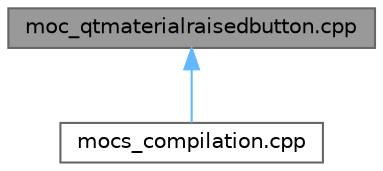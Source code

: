 digraph "moc_qtmaterialraisedbutton.cpp"
{
 // LATEX_PDF_SIZE
  bgcolor="transparent";
  edge [fontname=Helvetica,fontsize=10,labelfontname=Helvetica,labelfontsize=10];
  node [fontname=Helvetica,fontsize=10,shape=box,height=0.2,width=0.4];
  Node1 [id="Node000001",label="moc_qtmaterialraisedbutton.cpp",height=0.2,width=0.4,color="gray40", fillcolor="grey60", style="filled", fontcolor="black",tooltip=" "];
  Node1 -> Node2 [id="edge1_Node000001_Node000002",dir="back",color="steelblue1",style="solid",tooltip=" "];
  Node2 [id="Node000002",label="mocs_compilation.cpp",height=0.2,width=0.4,color="grey40", fillcolor="white", style="filled",URL="$build_2_desktop___qt__6__6__2___min_g_w__64__bit-_release_2ui_2_qt_material_widget_2_qt_materiala7f71cc5110fd70a0449a8e5a057d9b1.html",tooltip=" "];
}
